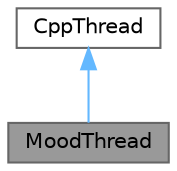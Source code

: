 digraph "MoodThread"
{
 // LATEX_PDF_SIZE
  bgcolor="transparent";
  edge [fontname=Helvetica,fontsize=10,labelfontname=Helvetica,labelfontsize=10];
  node [fontname=Helvetica,fontsize=10,shape=box,height=0.2,width=0.4];
  Node1 [label="MoodThread",height=0.2,width=0.4,color="gray40", fillcolor="grey60", style="filled", fontcolor="black",tooltip="Mood Thread to manage mood detection functionality."];
  Node2 -> Node1 [dir="back",color="steelblue1",style="solid"];
  Node2 [label="CppThread",height=0.2,width=0.4,color="gray40", fillcolor="white", style="filled",URL="$class_cpp_thread.html",tooltip=" "];
}
